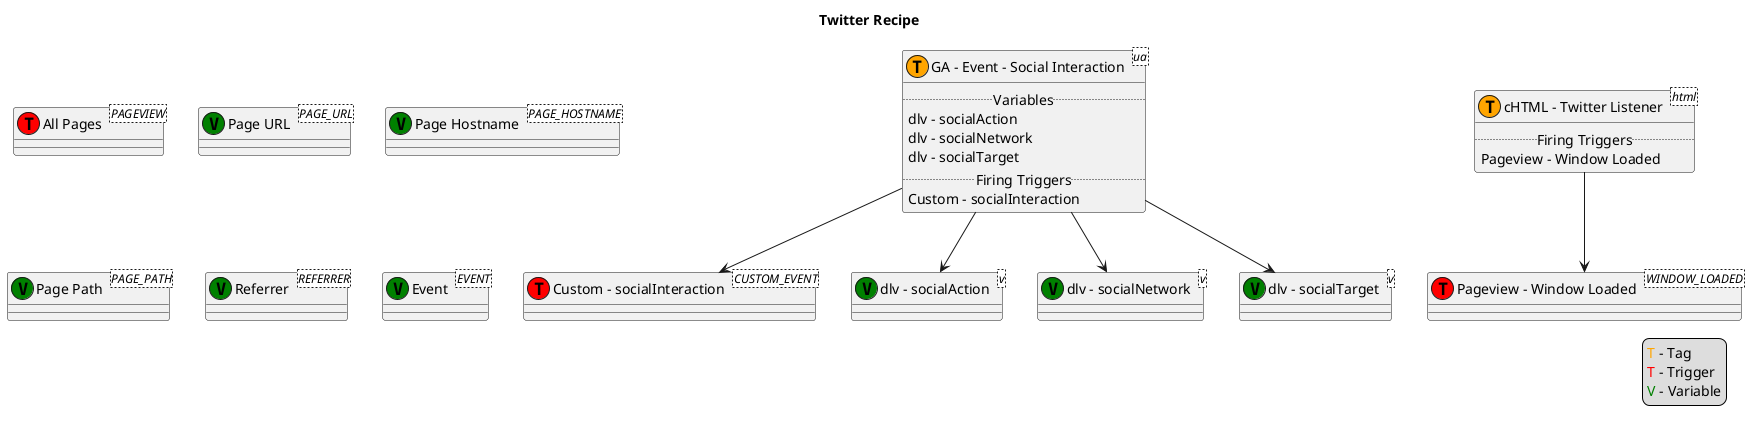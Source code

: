 @startuml
title Twitter Recipe
legend right
<color:orange>T</color> - Tag
<color:red>T</color> - Trigger
<color:green>V</color> - Variable
end legend
class "GA - Event - Social Interaction" as 01<ua> << (T, orange) >> {
    .. Variables ..
    dlv - socialAction
    dlv - socialNetwork
    dlv - socialTarget
    .. Firing Triggers ..
    Custom - socialInteraction
}
class "cHTML - Twitter Listener" as 02<html> << (T, orange) >> {
    .. Firing Triggers ..
    Pageview - Window Loaded
}
class "Custom - socialInteraction" as 16<CUSTOM_EVENT> << (T, red) >>
class "Pageview - Window Loaded" as 15<WINDOW_LOADED> << (T, red) >>
class "All Pages" as 2147479553<PAGEVIEW> << (T, red) >>
class "dlv - socialAction" as 23<v> << (V, green) >>
class "dlv - socialNetwork" as 21<v> << (V, green) >>
class "dlv - socialTarget" as 22<v> << (V, green) >>
class "Page URL"<PAGE_URL> << (V, green) >>
class "Page Hostname"<PAGE_HOSTNAME> << (V, green) >>
class "Page Path"<PAGE_PATH> << (V, green) >>
class "Referrer"<REFERRER> << (V, green) >>
class "Event"<EVENT> << (V, green) >>
01 --> 16
02 --> 15
01 --> 23
01 --> 21
01 --> 22
@enduml